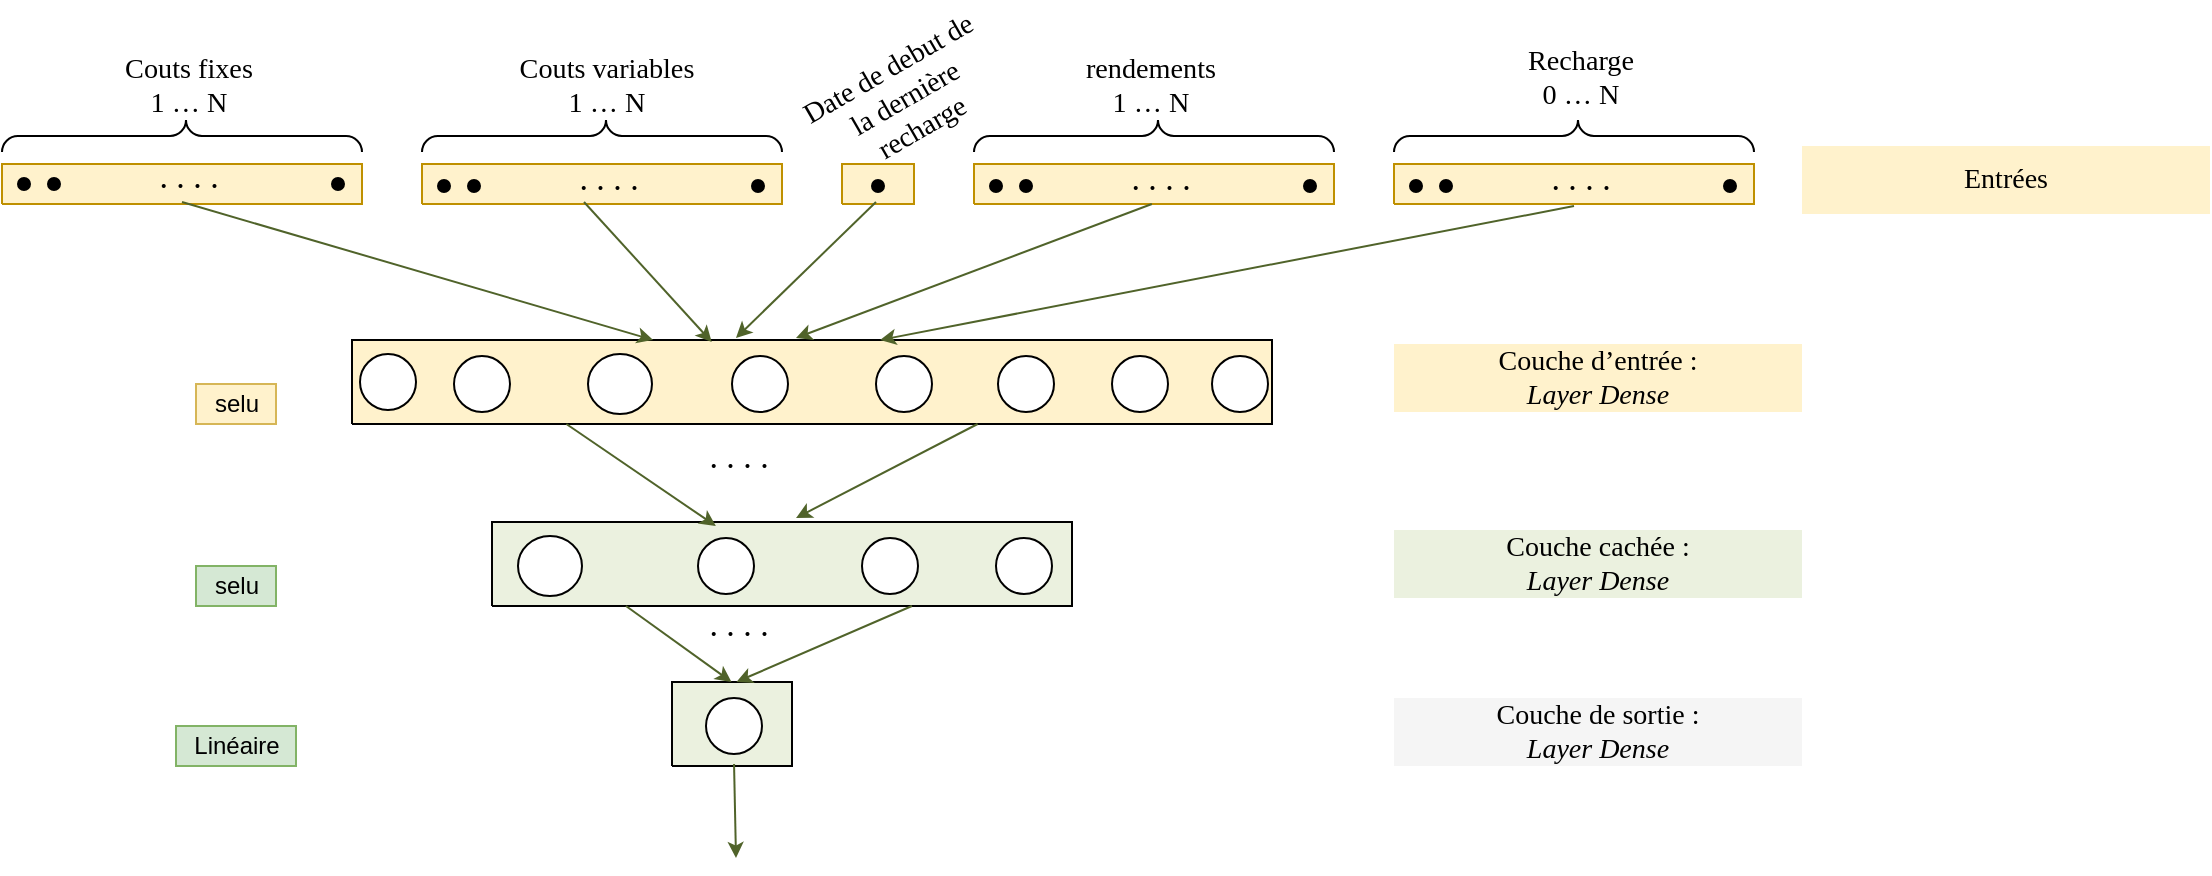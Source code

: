 <mxfile version="17.2.1" type="device"><diagram id="robX4__9UANnGoxQTfsT" name="Page-1"><mxGraphModel dx="1182" dy="764" grid="1" gridSize="10" guides="1" tooltips="1" connect="1" arrows="1" fold="1" page="1" pageScale="1" pageWidth="827" pageHeight="1169" math="0" shadow="0"><root><mxCell id="0"/><mxCell id="1" parent="0"/><mxCell id="Cil_7g7Ga67nCgxIU9WQ-7" style="vsdxID=26;fillColor=#FFF2CC;gradientColor=none;shape=stencil(nZBLDoAgDERP0z3SIyjew0SURgSD+Lu9kMZoXLhwN9O+tukAlrNpJg1SzDH4QW/URgNYgZTkjA4UkwJUgGXng+6DX1zLfmoymdXo17xh5zmRJ6Q42BWCfc2oJfdAr+Yv+AP9Cb7OJ3H/2JG1HNGz/84klThPVCc=);strokeColor=#000000;labelBackgroundColor=none;rounded=0;html=1;whiteSpace=wrap;" parent="1" vertex="1"><mxGeometry x="238" y="171" width="460" height="42" as="geometry"/></mxCell><mxCell id="Cil_7g7Ga67nCgxIU9WQ-8" value="&lt;p style=&quot;margin-left: 0 ; margin-right: 0 ; margin-top: 0px ; margin-bottom: 0px ; text-indent: 0 ; direction: ltr&quot;&gt;&lt;font style=&quot;font-size: 15px ; font-family: &amp;#34;cambria math&amp;#34; ; color: #000000 ; direction: ltr ; letter-spacing: 0px ; line-height: 120% ; opacity: 1&quot;&gt;&lt;br&gt;&lt;/font&gt;&lt;/p&gt;" style="verticalAlign=middle;align=center;vsdxID=27;fillColor=#FFFFFF;gradientColor=none;shape=stencil(vVHLDsIgEPwajiQI6RfU+h8bu22JCGRB2/69kG1iazx58DazM/vIjjBtmiCi0CplCjecbZ8nYc5Ca+snJJsLEqYTph0C4Ujh4XvmEaqzont41gkL96naodXKrGF6YSfQtUi0OXXDVlqPfJNP6usotUhYbJIUMmQb/GGrAxpRljVycDBuc1hKM2LclX8/7H9nFfB+82Cd45T2+mcspcSRmu4F);spacingTop=-3;spacingBottom=-1;spacingLeft=-3;spacingRight=-3;labelBackgroundColor=none;rounded=0;html=1;whiteSpace=wrap;" parent="1" vertex="1"><mxGeometry x="356" y="178" width="32" height="30" as="geometry"/></mxCell><mxCell id="Cil_7g7Ga67nCgxIU9WQ-9" value="&lt;p style=&quot;margin-left: 0 ; margin-right: 0 ; margin-top: 0px ; margin-bottom: 0px ; text-indent: 0 ; direction: ltr&quot;&gt;&lt;font style=&quot;font-size: 15px ; font-family: &amp;#34;cambria math&amp;#34; ; color: #000000 ; direction: ltr ; letter-spacing: 0px ; line-height: 120% ; opacity: 1&quot;&gt;&lt;i&gt;&lt;sub&gt;&lt;br&gt;&lt;/sub&gt;&lt;/i&gt;&lt;/font&gt;&lt;/p&gt;" style="verticalAlign=middle;align=center;vsdxID=28;fillColor=#FFFFFF;gradientColor=none;shape=stencil(vVHLDsIgEPwajiQI6RfU+h8bu22JCGRB2/69kG1iazx58DazM/vIjjBtmiCi0CplCjecbZ8nYc5Ca+snJJsLEqYTph0C4Ujh4XvmEaqzont41gkL96naodXKrGF6YSfQtUi0OXXDVlqPfJNP6usotUhYbJIUMmQb/GGrAxpRljVycDBuc1hKM2LclX8/7H9nFfB+82Cd45T2+mcspcSRmu4F);spacingTop=-3;spacingBottom=-1;spacingLeft=-3;spacingRight=-3;labelBackgroundColor=none;rounded=0;html=1;whiteSpace=wrap;" parent="1" vertex="1"><mxGeometry x="500" y="179" width="28" height="28" as="geometry"/></mxCell><mxCell id="Cil_7g7Ga67nCgxIU9WQ-10" value="&lt;p style=&quot;margin-left: 0 ; margin-right: 0 ; margin-top: 0px ; margin-bottom: 0px ; text-indent: 0 ; direction: ltr&quot;&gt;&lt;font style=&quot;font-size: 15px ; font-family: &amp;#34;cambria math&amp;#34; ; color: #000000 ; direction: ltr ; letter-spacing: 0px ; line-height: 120% ; opacity: 1&quot;&gt;&lt;i&gt;&lt;br&gt;&lt;/i&gt;&lt;/font&gt;&lt;/p&gt;" style="verticalAlign=middle;align=center;vsdxID=31;fillColor=#FFFFFF;gradientColor=none;shape=stencil(vVHLDsIgEPwajiQI6RfU+h8bu22JCGRB2/69kG1iazx58DazM/vIjjBtmiCi0CplCjecbZ8nYc5Ca+snJJsLEqYTph0C4Ujh4XvmEaqzont41gkL96naodXKrGF6YSfQtUi0OXXDVlqPfJNP6usotUhYbJIUMmQb/GGrAxpRljVycDBuc1hKM2LclX8/7H9nFfB+82Cd45T2+mcspcSRmu4F);spacingTop=-3;spacingBottom=-1;spacingLeft=-3;spacingRight=-3;labelBackgroundColor=none;rounded=0;html=1;whiteSpace=wrap;" parent="1" vertex="1"><mxGeometry x="428" y="179" width="28" height="28" as="geometry"/></mxCell><mxCell id="Cil_7g7Ga67nCgxIU9WQ-26" value="&lt;p style=&quot;margin-left: 0 ; margin-right: 0 ; margin-top: 0px ; margin-bottom: 0px ; text-indent: 0 ; direction: ltr&quot;&gt;&lt;font style=&quot;font-size: 15px ; font-family: &amp;#34;cambria math&amp;#34; ; color: #000000 ; direction: ltr ; letter-spacing: 0px ; line-height: 120% ; opacity: 1&quot;&gt;&lt;i&gt;&lt;sub&gt;&lt;br&gt;&lt;/sub&gt;&lt;/i&gt;&lt;/font&gt;&lt;/p&gt;" style="verticalAlign=middle;align=center;vsdxID=28;fillColor=#FFFFFF;gradientColor=none;shape=stencil(vVHLDsIgEPwajiQI6RfU+h8bu22JCGRB2/69kG1iazx58DazM/vIjjBtmiCi0CplCjecbZ8nYc5Ca+snJJsLEqYTph0C4Ujh4XvmEaqzont41gkL96naodXKrGF6YSfQtUi0OXXDVlqPfJNP6usotUhYbJIUMmQb/GGrAxpRljVycDBuc1hKM2LclX8/7H9nFfB+82Cd45T2+mcspcSRmu4F);spacingTop=-3;spacingBottom=-1;spacingLeft=-3;spacingRight=-3;labelBackgroundColor=none;rounded=0;html=1;whiteSpace=wrap;" parent="1" vertex="1"><mxGeometry x="561" y="179" width="28" height="28" as="geometry"/></mxCell><mxCell id="Cil_7g7Ga67nCgxIU9WQ-27" value="&lt;p style=&quot;margin-left: 0 ; margin-right: 0 ; margin-top: 0px ; margin-bottom: 0px ; text-indent: 0 ; direction: ltr&quot;&gt;&lt;font style=&quot;font-size: 15px ; font-family: &amp;#34;cambria math&amp;#34; ; color: #000000 ; direction: ltr ; letter-spacing: 0px ; line-height: 120% ; opacity: 1&quot;&gt;&lt;i&gt;&lt;sub&gt;&lt;br&gt;&lt;/sub&gt;&lt;/i&gt;&lt;/font&gt;&lt;/p&gt;" style="verticalAlign=middle;align=center;vsdxID=28;fillColor=#FFFFFF;gradientColor=none;shape=stencil(vVHLDsIgEPwajiQI6RfU+h8bu22JCGRB2/69kG1iazx58DazM/vIjjBtmiCi0CplCjecbZ8nYc5Ca+snJJsLEqYTph0C4Ujh4XvmEaqzont41gkL96naodXKrGF6YSfQtUi0OXXDVlqPfJNP6usotUhYbJIUMmQb/GGrAxpRljVycDBuc1hKM2LclX8/7H9nFfB+82Cd45T2+mcspcSRmu4F);spacingTop=-3;spacingBottom=-1;spacingLeft=-3;spacingRight=-3;labelBackgroundColor=none;rounded=0;html=1;whiteSpace=wrap;" parent="1" vertex="1"><mxGeometry x="618" y="179" width="28" height="28" as="geometry"/></mxCell><mxCell id="Cil_7g7Ga67nCgxIU9WQ-28" value="&lt;p style=&quot;margin-left: 0 ; margin-right: 0 ; margin-top: 0px ; margin-bottom: 0px ; text-indent: 0 ; direction: ltr&quot;&gt;&lt;font style=&quot;font-size: 15px ; font-family: &amp;#34;cambria math&amp;#34; ; color: #000000 ; direction: ltr ; letter-spacing: 0px ; line-height: 120% ; opacity: 1&quot;&gt;&lt;i&gt;&lt;sub&gt;&lt;br&gt;&lt;/sub&gt;&lt;/i&gt;&lt;/font&gt;&lt;/p&gt;" style="verticalAlign=middle;align=center;vsdxID=28;fillColor=#FFFFFF;gradientColor=none;shape=stencil(vVHLDsIgEPwajiQI6RfU+h8bu22JCGRB2/69kG1iazx58DazM/vIjjBtmiCi0CplCjecbZ8nYc5Ca+snJJsLEqYTph0C4Ujh4XvmEaqzont41gkL96naodXKrGF6YSfQtUi0OXXDVlqPfJNP6usotUhYbJIUMmQb/GGrAxpRljVycDBuc1hKM2LclX8/7H9nFfB+82Cd45T2+mcspcSRmu4F);spacingTop=-3;spacingBottom=-1;spacingLeft=-3;spacingRight=-3;labelBackgroundColor=none;rounded=0;html=1;whiteSpace=wrap;" parent="1" vertex="1"><mxGeometry x="668" y="179" width="28" height="28" as="geometry"/></mxCell><mxCell id="Cil_7g7Ga67nCgxIU9WQ-29" value="&lt;p style=&quot;margin-left: 0 ; margin-right: 0 ; margin-top: 0px ; margin-bottom: 0px ; text-indent: 0 ; direction: ltr&quot;&gt;&lt;font style=&quot;font-size: 15px ; font-family: &amp;#34;cambria math&amp;#34; ; color: #000000 ; direction: ltr ; letter-spacing: 0px ; line-height: 120% ; opacity: 1&quot;&gt;&lt;br&gt;&lt;/font&gt;&lt;/p&gt;" style="verticalAlign=middle;align=center;vsdxID=27;fillColor=#FFFFFF;gradientColor=none;shape=stencil(vVHLDsIgEPwajiQI6RfU+h8bu22JCGRB2/69kG1iazx58DazM/vIjjBtmiCi0CplCjecbZ8nYc5Ca+snJJsLEqYTph0C4Ujh4XvmEaqzont41gkL96naodXKrGF6YSfQtUi0OXXDVlqPfJNP6usotUhYbJIUMmQb/GGrAxpRljVycDBuc1hKM2LclX8/7H9nFfB+82Cd45T2+mcspcSRmu4F);spacingTop=-3;spacingBottom=-1;spacingLeft=-3;spacingRight=-3;labelBackgroundColor=none;rounded=0;html=1;whiteSpace=wrap;" parent="1" vertex="1"><mxGeometry x="289" y="179" width="28" height="28" as="geometry"/></mxCell><mxCell id="Cil_7g7Ga67nCgxIU9WQ-30" value="&lt;p style=&quot;margin-left: 0 ; margin-right: 0 ; margin-top: 0px ; margin-bottom: 0px ; text-indent: 0 ; direction: ltr&quot;&gt;&lt;font style=&quot;font-size: 15px ; font-family: &amp;#34;cambria math&amp;#34; ; color: #000000 ; direction: ltr ; letter-spacing: 0px ; line-height: 120% ; opacity: 1&quot;&gt;&lt;br&gt;&lt;/font&gt;&lt;/p&gt;" style="verticalAlign=middle;align=center;vsdxID=27;fillColor=#FFFFFF;gradientColor=none;shape=stencil(vVHLDsIgEPwajiQI6RfU+h8bu22JCGRB2/69kG1iazx58DazM/vIjjBtmiCi0CplCjecbZ8nYc5Ca+snJJsLEqYTph0C4Ujh4XvmEaqzont41gkL96naodXKrGF6YSfQtUi0OXXDVlqPfJNP6usotUhYbJIUMmQb/GGrAxpRljVycDBuc1hKM2LclX8/7H9nFfB+82Cd45T2+mcspcSRmu4F);spacingTop=-3;spacingBottom=-1;spacingLeft=-3;spacingRight=-3;labelBackgroundColor=none;rounded=0;html=1;whiteSpace=wrap;" parent="1" vertex="1"><mxGeometry x="242" y="178" width="28" height="28" as="geometry"/></mxCell><mxCell id="Cil_7g7Ga67nCgxIU9WQ-31" style="vsdxID=26;fillColor=#ebf1df;gradientColor=none;shape=stencil(nZBLDoAgDERP0z3SIyjew0SURgSD+Lu9kMZoXLhwN9O+tukAlrNpJg1SzDH4QW/URgNYgZTkjA4UkwJUgGXng+6DX1zLfmoymdXo17xh5zmRJ6Q42BWCfc2oJfdAr+Yv+AP9Cb7OJ3H/2JG1HNGz/84klThPVCc=);strokeColor=#000000;labelBackgroundColor=none;rounded=0;html=1;whiteSpace=wrap;" parent="1" vertex="1"><mxGeometry x="308" y="262" width="290" height="42" as="geometry"/></mxCell><mxCell id="Cil_7g7Ga67nCgxIU9WQ-32" value="&lt;p style=&quot;margin-left: 0 ; margin-right: 0 ; margin-top: 0px ; margin-bottom: 0px ; text-indent: 0 ; direction: ltr&quot;&gt;&lt;font style=&quot;font-size: 15px ; font-family: &amp;#34;cambria math&amp;#34; ; color: #000000 ; direction: ltr ; letter-spacing: 0px ; line-height: 120% ; opacity: 1&quot;&gt;&lt;br&gt;&lt;/font&gt;&lt;/p&gt;" style="verticalAlign=middle;align=center;vsdxID=27;fillColor=#FFFFFF;gradientColor=none;shape=stencil(vVHLDsIgEPwajiQI6RfU+h8bu22JCGRB2/69kG1iazx58DazM/vIjjBtmiCi0CplCjecbZ8nYc5Ca+snJJsLEqYTph0C4Ujh4XvmEaqzont41gkL96naodXKrGF6YSfQtUi0OXXDVlqPfJNP6usotUhYbJIUMmQb/GGrAxpRljVycDBuc1hKM2LclX8/7H9nFfB+82Cd45T2+mcspcSRmu4F);spacingTop=-3;spacingBottom=-1;spacingLeft=-3;spacingRight=-3;labelBackgroundColor=none;rounded=0;html=1;whiteSpace=wrap;" parent="1" vertex="1"><mxGeometry x="321" y="269" width="32" height="30" as="geometry"/></mxCell><mxCell id="Cil_7g7Ga67nCgxIU9WQ-33" value="&lt;p style=&quot;margin-left: 0 ; margin-right: 0 ; margin-top: 0px ; margin-bottom: 0px ; text-indent: 0 ; direction: ltr&quot;&gt;&lt;font style=&quot;font-size: 15px ; font-family: &amp;#34;cambria math&amp;#34; ; color: #000000 ; direction: ltr ; letter-spacing: 0px ; line-height: 120% ; opacity: 1&quot;&gt;&lt;i&gt;&lt;sub&gt;&lt;br&gt;&lt;/sub&gt;&lt;/i&gt;&lt;/font&gt;&lt;/p&gt;" style="verticalAlign=middle;align=center;vsdxID=28;fillColor=#FFFFFF;gradientColor=none;shape=stencil(vVHLDsIgEPwajiQI6RfU+h8bu22JCGRB2/69kG1iazx58DazM/vIjjBtmiCi0CplCjecbZ8nYc5Ca+snJJsLEqYTph0C4Ujh4XvmEaqzont41gkL96naodXKrGF6YSfQtUi0OXXDVlqPfJNP6usotUhYbJIUMmQb/GGrAxpRljVycDBuc1hKM2LclX8/7H9nFfB+82Cd45T2+mcspcSRmu4F);spacingTop=-3;spacingBottom=-1;spacingLeft=-3;spacingRight=-3;labelBackgroundColor=none;rounded=0;html=1;whiteSpace=wrap;" parent="1" vertex="1"><mxGeometry x="493" y="270" width="28" height="28" as="geometry"/></mxCell><mxCell id="Cil_7g7Ga67nCgxIU9WQ-34" value="&lt;p style=&quot;margin-left: 0 ; margin-right: 0 ; margin-top: 0px ; margin-bottom: 0px ; text-indent: 0 ; direction: ltr&quot;&gt;&lt;font style=&quot;font-size: 15px ; font-family: &amp;#34;cambria math&amp;#34; ; color: #000000 ; direction: ltr ; letter-spacing: 0px ; line-height: 120% ; opacity: 1&quot;&gt;&lt;i&gt;&lt;br&gt;&lt;/i&gt;&lt;/font&gt;&lt;/p&gt;" style="verticalAlign=middle;align=center;vsdxID=31;fillColor=#FFFFFF;gradientColor=none;shape=stencil(vVHLDsIgEPwajiQI6RfU+h8bu22JCGRB2/69kG1iazx58DazM/vIjjBtmiCi0CplCjecbZ8nYc5Ca+snJJsLEqYTph0C4Ujh4XvmEaqzont41gkL96naodXKrGF6YSfQtUi0OXXDVlqPfJNP6usotUhYbJIUMmQb/GGrAxpRljVycDBuc1hKM2LclX8/7H9nFfB+82Cd45T2+mcspcSRmu4F);spacingTop=-3;spacingBottom=-1;spacingLeft=-3;spacingRight=-3;labelBackgroundColor=none;rounded=0;html=1;whiteSpace=wrap;" parent="1" vertex="1"><mxGeometry x="411" y="270" width="28" height="28" as="geometry"/></mxCell><mxCell id="Cil_7g7Ga67nCgxIU9WQ-35" value="&lt;p style=&quot;margin-left: 0 ; margin-right: 0 ; margin-top: 0px ; margin-bottom: 0px ; text-indent: 0 ; direction: ltr&quot;&gt;&lt;font style=&quot;font-size: 15px ; font-family: &amp;#34;cambria math&amp;#34; ; color: #000000 ; direction: ltr ; letter-spacing: 0px ; line-height: 120% ; opacity: 1&quot;&gt;&lt;i&gt;&lt;sub&gt;&lt;br&gt;&lt;/sub&gt;&lt;/i&gt;&lt;/font&gt;&lt;/p&gt;" style="verticalAlign=middle;align=center;vsdxID=28;fillColor=#FFFFFF;gradientColor=none;shape=stencil(vVHLDsIgEPwajiQI6RfU+h8bu22JCGRB2/69kG1iazx58DazM/vIjjBtmiCi0CplCjecbZ8nYc5Ca+snJJsLEqYTph0C4Ujh4XvmEaqzont41gkL96naodXKrGF6YSfQtUi0OXXDVlqPfJNP6usotUhYbJIUMmQb/GGrAxpRljVycDBuc1hKM2LclX8/7H9nFfB+82Cd45T2+mcspcSRmu4F);spacingTop=-3;spacingBottom=-1;spacingLeft=-3;spacingRight=-3;labelBackgroundColor=none;rounded=0;html=1;whiteSpace=wrap;" parent="1" vertex="1"><mxGeometry x="560" y="270" width="28" height="28" as="geometry"/></mxCell><mxCell id="Cil_7g7Ga67nCgxIU9WQ-40" value="&lt;div style=&quot;font-size: 1px&quot;&gt;&lt;/div&gt;" style="verticalAlign=middle;align=center;vsdxID=1;fillColor=#fff2cc;gradientColor=none;shape=stencil(nZBLDoAgDERP0z3SIyjew0SURgSD+Lu9kMZoXLhwN9O+tukAlrNpJg1SzDH4QW/URgNYgZTkjA4UkwJUgGXng+6DX1zLfmoymdXo17xh5zmRJ6Q42BWCfc2oJfdAr+Yv+AP9Cb7OJ3H/2JG1HNGz/84klThPVCc=);strokeColor=#bf9000;labelBackgroundColor=none;rounded=0;html=1;whiteSpace=wrap;" parent="1" vertex="1"><mxGeometry x="63" y="83" width="180" height="20" as="geometry"/></mxCell><mxCell id="Cil_7g7Ga67nCgxIU9WQ-41" value="&lt;div style=&quot;font-size: 1px&quot;&gt;&lt;/div&gt;" style="verticalAlign=middle;align=center;vsdxID=3;fillColor=#fff2cc;gradientColor=none;shape=stencil(nZBLDoAgDERP0z3SIyjew0SURgSD+Lu9kMZoXLhwN9O+tukAlrNpJg1SzDH4QW/URgNYgZTkjA4UkwJUgGXng+6DX1zLfmoymdXo17xh5zmRJ6Q42BWCfc2oJfdAr+Yv+AP9Cb7OJ3H/2JG1HNGz/84klThPVCc=);strokeColor=#bf9000;labelBackgroundColor=none;rounded=0;html=1;whiteSpace=wrap;" parent="1" vertex="1"><mxGeometry x="273" y="83" width="180" height="20" as="geometry"/></mxCell><mxCell id="Cil_7g7Ga67nCgxIU9WQ-42" value="&lt;div style=&quot;font-size: 1px&quot;&gt;&lt;/div&gt;" style="verticalAlign=middle;align=center;vsdxID=4;fillColor=#fff2cc;gradientColor=none;shape=stencil(nZBLDoAgDERP0z3SIyjew0SURgSD+Lu9kMZoXLhwN9O+tukAlrNpJg1SzDH4QW/URgNYgZTkjA4UkwJUgGXng+6DX1zLfmoymdXo17xh5zmRJ6Q42BWCfc2oJfdAr+Yv+AP9Cb7OJ3H/2JG1HNGz/84klThPVCc=);strokeColor=#bf9000;labelBackgroundColor=none;rounded=0;html=1;whiteSpace=wrap;" parent="1" vertex="1"><mxGeometry x="549" y="83" width="180" height="20" as="geometry"/></mxCell><mxCell id="Cil_7g7Ga67nCgxIU9WQ-43" value="&lt;div style=&quot;font-size: 1px&quot;&gt;&lt;/div&gt;" style="verticalAlign=middle;align=center;vsdxID=5;fillColor=#fff2cc;gradientColor=none;shape=stencil(nZBLDoAgDERP0z3SIyjew0SURgSD+Lu9kMZoXLhwN9O+tukAlrNpJg1SzDH4QW/URgNYgZTkjA4UkwJUgGXng+6DX1zLfmoymdXo17xh5zmRJ6Q42BWCfc2oJfdAr+Yv+AP9Cb7OJ3H/2JG1HNGz/84klThPVCc=);strokeColor=#bf9000;labelBackgroundColor=none;rounded=0;html=1;whiteSpace=wrap;" parent="1" vertex="1"><mxGeometry x="759" y="83" width="180" height="20" as="geometry"/></mxCell><mxCell id="Cil_7g7Ga67nCgxIU9WQ-44" value="&lt;div style=&quot;font-size: 1px&quot;&gt;&lt;/div&gt;" style="verticalAlign=middle;align=center;vsdxID=7;fillColor=#fff2cc;gradientColor=none;shape=stencil(nZBLDoAgDERP0z3SIyjew0SURgSD+Lu9kMZoXLhwN9O+tukAlrNpJg1SzDH4QW/URgNYgZTkjA4UkwJUgGXng+6DX1zLfmoymdXo17xh5zmRJ6Q42BWCfc2oJfdAr+Yv+AP9Cb7OJ3H/2JG1HNGz/84klThPVCc=);strokeColor=#bf9000;labelBackgroundColor=none;rounded=0;html=1;whiteSpace=wrap;" parent="1" vertex="1"><mxGeometry x="483" y="83" width="36" height="20" as="geometry"/></mxCell><mxCell id="Cil_7g7Ga67nCgxIU9WQ-46" style="vsdxID=11;rotation=180;fillColor=#ffffff;gradientColor=none;shape=stencil(vZPbDoIwDIafZpeQHQDjNep7LDJgERnppuDbu2VEQSAxeLhr16/916ZFLNUlbwSiWBtQJ9HKzJSI7RClsi4FSGMtxPaIpbkCUYC61Jn3G+5IZ53V1VXofB52GRTfht7Bg5Ws3wM5HG0EejAKo8iz0MME98kTYgIEvJM6AGW4kaoeKVccChFYrSCveDEK6VaIZvI820aUhMlmVnxlMzEJCRkVpF/uhnz0vTiMk58OmywPe7sovrKbhz9awz+szbxwj1rjeV7+Moex11O0T/6M2f4O);strokeColor=#000000;flipH=1;labelBackgroundColor=none;rounded=0;html=1;whiteSpace=wrap;" parent="1" vertex="1"><mxGeometry x="63" y="69" width="180" height="8" as="geometry"/></mxCell><mxCell id="Cil_7g7Ga67nCgxIU9WQ-47" value="&lt;div style=&quot;font-size: 1px&quot;&gt;&lt;/div&gt;" style="text;vsdxID=11;rotation=90.05;fillColor=none;gradientColor=none;strokeColor=none;flipH=1;labelBackgroundColor=none;rounded=0;html=1;whiteSpace=wrap;verticalAlign=middle;align=center;;html=1;" parent="Cil_7g7Ga67nCgxIU9WQ-46" vertex="1"><mxGeometry x="60" y="-49" width="56.44" height="24.84" as="geometry"/></mxCell><mxCell id="Cil_7g7Ga67nCgxIU9WQ-48" style="vsdxID=12;rotation=180;fillColor=#ffffff;gradientColor=none;shape=stencil(vZPbDoIwDIafZpeQHQDjNep7LDJgERnppuDbu2VEQSAxeLhr16/916ZFLNUlbwSiWBtQJ9HKzJSI7RClsi4FSGMtxPaIpbkCUYC61Jn3G+5IZ53V1VXofB52GRTfht7Bg5Ws3wM5HG0EejAKo8iz0MME98kTYgIEvJM6AGW4kaoeKVccChFYrSCveDEK6VaIZvI820aUhMlmVnxlMzEJCRkVpF/uhnz0vTiMk58OmywPe7sovrKbhz9awz+szbxwj1rjeV7+Moex11O0T/6M2f4O);strokeColor=#000000;flipH=1;labelBackgroundColor=none;rounded=0;html=1;whiteSpace=wrap;" parent="1" vertex="1"><mxGeometry x="273" y="69" width="180" height="8" as="geometry"/></mxCell><mxCell id="Cil_7g7Ga67nCgxIU9WQ-49" value="&lt;div style=&quot;font-size: 1px&quot;&gt;&lt;/div&gt;" style="text;vsdxID=12;rotation=90.05;fillColor=none;gradientColor=none;strokeColor=none;flipH=1;labelBackgroundColor=none;rounded=0;html=1;whiteSpace=wrap;verticalAlign=middle;align=center;;html=1;" parent="Cil_7g7Ga67nCgxIU9WQ-48" vertex="1"><mxGeometry x="60" y="-49" width="56.44" height="24.84" as="geometry"/></mxCell><mxCell id="Cil_7g7Ga67nCgxIU9WQ-50" style="vsdxID=13;rotation=180;fillColor=#ffffff;gradientColor=none;shape=stencil(vZPbDoIwDIafZpeQHQDjNep7LDJgERnppuDbu2VEQSAxeLhr16/916ZFLNUlbwSiWBtQJ9HKzJSI7RClsi4FSGMtxPaIpbkCUYC61Jn3G+5IZ53V1VXofB52GRTfht7Bg5Ws3wM5HG0EejAKo8iz0MME98kTYgIEvJM6AGW4kaoeKVccChFYrSCveDEK6VaIZvI820aUhMlmVnxlMzEJCRkVpF/uhnz0vTiMk58OmywPe7sovrKbhz9awz+szbxwj1rjeV7+Moex11O0T/6M2f4O);strokeColor=#000000;flipH=1;labelBackgroundColor=none;rounded=0;html=1;whiteSpace=wrap;" parent="1" vertex="1"><mxGeometry x="549" y="69" width="180" height="8" as="geometry"/></mxCell><mxCell id="Cil_7g7Ga67nCgxIU9WQ-51" value="&lt;div style=&quot;font-size: 1px&quot;&gt;&lt;/div&gt;" style="text;vsdxID=13;rotation=90.05;fillColor=none;gradientColor=none;strokeColor=none;flipH=1;labelBackgroundColor=none;rounded=0;html=1;whiteSpace=wrap;verticalAlign=middle;align=center;;html=1;" parent="Cil_7g7Ga67nCgxIU9WQ-50" vertex="1"><mxGeometry x="60" y="-49" width="56.44" height="24.84" as="geometry"/></mxCell><mxCell id="Cil_7g7Ga67nCgxIU9WQ-52" style="vsdxID=14;rotation=180;fillColor=#ffffff;gradientColor=none;shape=stencil(vZPbDoIwDIafZpeQHQDjNep7LDJgERnppuDbu2VEQSAxeLhr16/916ZFLNUlbwSiWBtQJ9HKzJSI7RClsi4FSGMtxPaIpbkCUYC61Jn3G+5IZ53V1VXofB52GRTfht7Bg5Ws3wM5HG0EejAKo8iz0MME98kTYgIEvJM6AGW4kaoeKVccChFYrSCveDEK6VaIZvI820aUhMlmVnxlMzEJCRkVpF/uhnz0vTiMk58OmywPe7sovrKbhz9awz+szbxwj1rjeV7+Moex11O0T/6M2f4O);strokeColor=#000000;flipH=1;labelBackgroundColor=none;rounded=0;html=1;whiteSpace=wrap;" parent="1" vertex="1"><mxGeometry x="759" y="69" width="180" height="8" as="geometry"/></mxCell><mxCell id="Cil_7g7Ga67nCgxIU9WQ-53" value="&lt;div style=&quot;font-size: 1px&quot;&gt;&lt;/div&gt;" style="text;vsdxID=14;rotation=90.05;fillColor=none;gradientColor=none;strokeColor=none;flipH=1;labelBackgroundColor=none;rounded=0;html=1;whiteSpace=wrap;verticalAlign=middle;align=center;;html=1;" parent="Cil_7g7Ga67nCgxIU9WQ-52" vertex="1"><mxGeometry x="60" y="-49" width="56.44" height="24.84" as="geometry"/></mxCell><mxCell id="Cil_7g7Ga67nCgxIU9WQ-54" value="&lt;div style=&quot;font-size: 1px&quot;&gt;&lt;font style=&quot;font-size:14.11px;font-family:Calibri;color:#000000;direction:ltr;letter-spacing:0px;line-height:120%;opacity:1&quot;&gt;Couts fixes &lt;br/&gt;1 … N&lt;br/&gt;&lt;/font&gt;&lt;/div&gt;" style="verticalAlign=middle;align=center;vsdxID=15;fillColor=none;gradientColor=none;shape=stencil(nZBLDoAgDERP0z3SIyjew0SURgSD+Lu9kMZoXLhwN9O+tukAlrNpJg1SzDH4QW/URgNYgZTkjA4UkwJUgGXng+6DX1zLfmoymdXo17xh5zmRJ6Q42BWCfc2oJfdAr+Yv+AP9Cb7OJ3H/2JG1HNGz/84klThPVCc=);strokeColor=none;labelBackgroundColor=none;rounded=0;html=1;whiteSpace=wrap;" parent="1" vertex="1"><mxGeometry x="71" y="33" width="171" height="20" as="geometry"/></mxCell><mxCell id="Cil_7g7Ga67nCgxIU9WQ-55" value="&lt;div style=&quot;font-size: 1px&quot;&gt;&lt;font style=&quot;font-size:14.11px;font-family:Calibri;color:#000000;direction:ltr;letter-spacing:0px;line-height:120%;opacity:1&quot;&gt;Couts variables &lt;/font&gt;&lt;font style=&quot;font-size:14.11px;font-family:Themed;color:#000000;direction:ltr;letter-spacing:0px;line-height:120%;opacity:1&quot;&gt;&lt;br/&gt;1 … N&lt;br/&gt;&lt;/font&gt;&lt;/div&gt;" style="verticalAlign=middle;align=center;vsdxID=17;fillColor=none;gradientColor=none;shape=stencil(nZBLDoAgDERP0z3SIyjew0SURgSD+Lu9kMZoXLhwN9O+tukAlrNpJg1SzDH4QW/URgNYgZTkjA4UkwJUgGXng+6DX1zLfmoymdXo17xh5zmRJ6Q42BWCfc2oJfdAr+Yv+AP9Cb7OJ3H/2JG1HNGz/84klThPVCc=);strokeColor=none;labelBackgroundColor=none;rounded=0;html=1;whiteSpace=wrap;" parent="1" vertex="1"><mxGeometry x="280" y="33" width="171" height="20" as="geometry"/></mxCell><mxCell id="Cil_7g7Ga67nCgxIU9WQ-56" value="&lt;div style=&quot;font-size: 1px&quot;&gt;&lt;font style=&quot;font-size:14.11px;font-family:Calibri;color:#000000;direction:ltr;letter-spacing:0px;line-height:120%;opacity:1&quot;&gt;rendements&lt;/font&gt;&lt;font style=&quot;font-size:14.11px;font-family:Themed;color:#000000;direction:ltr;letter-spacing:0px;line-height:120%;opacity:1&quot;&gt;&lt;br/&gt;1 … N&lt;br/&gt;&lt;/font&gt;&lt;/div&gt;" style="verticalAlign=middle;align=center;vsdxID=18;fillColor=none;gradientColor=none;shape=stencil(nZBLDoAgDERP0z3SIyjew0SURgSD+Lu9kMZoXLhwN9O+tukAlrNpJg1SzDH4QW/URgNYgZTkjA4UkwJUgGXng+6DX1zLfmoymdXo17xh5zmRJ6Q42BWCfc2oJfdAr+Yv+AP9Cb7OJ3H/2JG1HNGz/84klThPVCc=);strokeColor=none;labelBackgroundColor=none;rounded=0;html=1;whiteSpace=wrap;" parent="1" vertex="1"><mxGeometry x="556" y="33" width="163" height="20" as="geometry"/></mxCell><mxCell id="Cil_7g7Ga67nCgxIU9WQ-57" value="&lt;div style=&quot;font-size: 1px&quot;&gt;&lt;font style=&quot;font-size: 14.11px ; color: rgb(0 , 0 , 0) ; direction: ltr ; letter-spacing: 0px ; line-height: 120% ; opacity: 1&quot;&gt;&lt;span style=&quot;font-family: &amp;#34;themed&amp;#34; ; font-size: 14.11px&quot;&gt;Recharge&lt;/span&gt;&lt;br&gt;&lt;font face=&quot;themed&quot;&gt;0 … N&lt;/font&gt;&lt;br&gt;&lt;/font&gt;&lt;/div&gt;" style="verticalAlign=middle;align=center;vsdxID=19;fillColor=none;gradientColor=none;shape=stencil(nZBLDoAgDERP0z3SIyjew0SURgSD+Lu9kMZoXLhwN9O+tukAlrNpJg1SzDH4QW/URgNYgZTkjA4UkwJUgGXng+6DX1zLfmoymdXo17xh5zmRJ6Q42BWCfc2oJfdAr+Yv+AP9Cb7OJ3H/2JG1HNGz/84klThPVCc=);strokeColor=none;labelBackgroundColor=none;rounded=0;html=1;whiteSpace=wrap;" parent="1" vertex="1"><mxGeometry x="807" y="29" width="91" height="20" as="geometry"/></mxCell><mxCell id="Cil_7g7Ga67nCgxIU9WQ-59" style="vsdxID=39;fillColor=none;gradientColor=none;labelBackgroundColor=none;rounded=0;strokeColor=none;html=1;whiteSpace=wrap;" parent="1" vertex="1"><mxGeometry x="71" y="84" width="163" height="12" as="geometry"/></mxCell><mxCell id="Cil_7g7Ga67nCgxIU9WQ-60" style="vsdxID=32;fillColor=#000000;gradientColor=none;shape=stencil(vVHLDsIgEPwajiQI6RfU+h8bu22JCGRB2/69kG1iazx58DazM/vIjjBtmiCi0CplCjecbZ8nYc5Ca+snJJsLEqYTph0C4Ujh4XvmEaqzont41gkL96naodXKrGF6YSfQtUi0OXXDVlqPfJNP6usotUhYbJIUMmQb/GGrAxpRljVycDBuc1hKM2LclX8/7H9nFfB+82Cd45T2+mcspcSRmu4F);labelBackgroundColor=none;rounded=0;html=1;whiteSpace=wrap;" parent="Cil_7g7Ga67nCgxIU9WQ-59" vertex="1"><mxGeometry y="6" width="6" height="6" as="geometry"/></mxCell><mxCell id="Cil_7g7Ga67nCgxIU9WQ-61" style="vsdxID=34;fillColor=#000000;gradientColor=none;shape=stencil(vVHLDsIgEPwajiQI6RfU+h8bu22JCGRB2/69kG1iazx58DazM/vIjjBtmiCi0CplCjecbZ8nYc5Ca+snJJsLEqYTph0C4Ujh4XvmEaqzont41gkL96naodXKrGF6YSfQtUi0OXXDVlqPfJNP6usotUhYbJIUMmQb/GGrAxpRljVycDBuc1hKM2LclX8/7H9nFfB+82Cd45T2+mcspcSRmu4F);labelBackgroundColor=none;rounded=0;html=1;whiteSpace=wrap;" parent="Cil_7g7Ga67nCgxIU9WQ-59" vertex="1"><mxGeometry x="15" y="6" width="6" height="6" as="geometry"/></mxCell><mxCell id="Cil_7g7Ga67nCgxIU9WQ-62" style="vsdxID=35;fillColor=#000000;gradientColor=none;shape=stencil(vVHLDsIgEPwajiQI6RfU+h8bu22JCGRB2/69kG1iazx58DazM/vIjjBtmiCi0CplCjecbZ8nYc5Ca+snJJsLEqYTph0C4Ujh4XvmEaqzont41gkL96naodXKrGF6YSfQtUi0OXXDVlqPfJNP6usotUhYbJIUMmQb/GGrAxpRljVycDBuc1hKM2LclX8/7H9nFfB+82Cd45T2+mcspcSRmu4F);labelBackgroundColor=none;rounded=0;html=1;whiteSpace=wrap;" parent="Cil_7g7Ga67nCgxIU9WQ-59" vertex="1"><mxGeometry x="157" y="6" width="6" height="6" as="geometry"/></mxCell><mxCell id="Cil_7g7Ga67nCgxIU9WQ-63" value="&lt;div style=&quot;font-size: 1px&quot;&gt;&lt;font style=&quot;font-size:16.93px;font-family:Calibri;color:#000000;direction:ltr;letter-spacing:0px;line-height:120%;opacity:1&quot;&gt;. . . .&lt;br/&gt;&lt;/font&gt;&lt;/div&gt;" style="verticalAlign=middle;align=center;vsdxID=36;fillColor=none;gradientColor=none;shape=stencil(nZBLDoAgDERP0z3SIyjew0SURgSD+Lu9kMZoXLhwN9O+tukAlrNpJg1SzDH4QW/URgNYgZTkjA4UkwJUgGXng+6DX1zLfmoymdXo17xh5zmRJ6Q42BWCfc2oJfdAr+Yv+AP9Cb7OJ3H/2JG1HNGz/84klThPVCc=);strokeColor=none;labelBackgroundColor=none;rounded=0;html=1;whiteSpace=wrap;" parent="Cil_7g7Ga67nCgxIU9WQ-59" vertex="1"><mxGeometry x="52" width="67" height="12" as="geometry"/></mxCell><mxCell id="Cil_7g7Ga67nCgxIU9WQ-64" style="vsdxID=43;fillColor=none;gradientColor=none;labelBackgroundColor=none;rounded=0;strokeColor=none;html=1;whiteSpace=wrap;" parent="1" vertex="1"><mxGeometry x="281" y="85" width="163" height="12" as="geometry"/></mxCell><mxCell id="Cil_7g7Ga67nCgxIU9WQ-65" style="vsdxID=44;fillColor=#000000;gradientColor=none;shape=stencil(vVHLDsIgEPwajiQI6RfU+h8bu22JCGRB2/69kG1iazx58DazM/vIjjBtmiCi0CplCjecbZ8nYc5Ca+snJJsLEqYTph0C4Ujh4XvmEaqzont41gkL96naodXKrGF6YSfQtUi0OXXDVlqPfJNP6usotUhYbJIUMmQb/GGrAxpRljVycDBuc1hKM2LclX8/7H9nFfB+82Cd45T2+mcspcSRmu4F);labelBackgroundColor=none;rounded=0;html=1;whiteSpace=wrap;" parent="Cil_7g7Ga67nCgxIU9WQ-64" vertex="1"><mxGeometry y="6" width="6" height="6" as="geometry"/></mxCell><mxCell id="Cil_7g7Ga67nCgxIU9WQ-66" style="vsdxID=45;fillColor=#000000;gradientColor=none;shape=stencil(vVHLDsIgEPwajiQI6RfU+h8bu22JCGRB2/69kG1iazx58DazM/vIjjBtmiCi0CplCjecbZ8nYc5Ca+snJJsLEqYTph0C4Ujh4XvmEaqzont41gkL96naodXKrGF6YSfQtUi0OXXDVlqPfJNP6usotUhYbJIUMmQb/GGrAxpRljVycDBuc1hKM2LclX8/7H9nFfB+82Cd45T2+mcspcSRmu4F);labelBackgroundColor=none;rounded=0;html=1;whiteSpace=wrap;" parent="Cil_7g7Ga67nCgxIU9WQ-64" vertex="1"><mxGeometry x="15" y="6" width="6" height="6" as="geometry"/></mxCell><mxCell id="Cil_7g7Ga67nCgxIU9WQ-67" style="vsdxID=46;fillColor=#000000;gradientColor=none;shape=stencil(vVHLDsIgEPwajiQI6RfU+h8bu22JCGRB2/69kG1iazx58DazM/vIjjBtmiCi0CplCjecbZ8nYc5Ca+snJJsLEqYTph0C4Ujh4XvmEaqzont41gkL96naodXKrGF6YSfQtUi0OXXDVlqPfJNP6usotUhYbJIUMmQb/GGrAxpRljVycDBuc1hKM2LclX8/7H9nFfB+82Cd45T2+mcspcSRmu4F);labelBackgroundColor=none;rounded=0;html=1;whiteSpace=wrap;" parent="Cil_7g7Ga67nCgxIU9WQ-64" vertex="1"><mxGeometry x="157" y="6" width="6" height="6" as="geometry"/></mxCell><mxCell id="Cil_7g7Ga67nCgxIU9WQ-68" value="&lt;div style=&quot;font-size: 1px&quot;&gt;&lt;font style=&quot;font-size:16.93px;font-family:Calibri;color:#000000;direction:ltr;letter-spacing:0px;line-height:120%;opacity:1&quot;&gt;. . . .&lt;br/&gt;&lt;/font&gt;&lt;/div&gt;" style="verticalAlign=middle;align=center;vsdxID=47;fillColor=none;gradientColor=none;shape=stencil(nZBLDoAgDERP0z3SIyjew0SURgSD+Lu9kMZoXLhwN9O+tukAlrNpJg1SzDH4QW/URgNYgZTkjA4UkwJUgGXng+6DX1zLfmoymdXo17xh5zmRJ6Q42BWCfc2oJfdAr+Yv+AP9Cb7OJ3H/2JG1HNGz/84klThPVCc=);strokeColor=none;labelBackgroundColor=none;rounded=0;html=1;whiteSpace=wrap;" parent="Cil_7g7Ga67nCgxIU9WQ-64" vertex="1"><mxGeometry x="52" width="67" height="12" as="geometry"/></mxCell><mxCell id="Cil_7g7Ga67nCgxIU9WQ-69" style="vsdxID=48;fillColor=none;gradientColor=none;labelBackgroundColor=none;rounded=0;strokeColor=none;html=1;whiteSpace=wrap;" parent="1" vertex="1"><mxGeometry x="557" y="85" width="163" height="12" as="geometry"/></mxCell><mxCell id="Cil_7g7Ga67nCgxIU9WQ-70" style="vsdxID=49;fillColor=#000000;gradientColor=none;shape=stencil(vVHLDsIgEPwajiQI6RfU+h8bu22JCGRB2/69kG1iazx58DazM/vIjjBtmiCi0CplCjecbZ8nYc5Ca+snJJsLEqYTph0C4Ujh4XvmEaqzont41gkL96naodXKrGF6YSfQtUi0OXXDVlqPfJNP6usotUhYbJIUMmQb/GGrAxpRljVycDBuc1hKM2LclX8/7H9nFfB+82Cd45T2+mcspcSRmu4F);labelBackgroundColor=none;rounded=0;html=1;whiteSpace=wrap;" parent="Cil_7g7Ga67nCgxIU9WQ-69" vertex="1"><mxGeometry y="6" width="6" height="6" as="geometry"/></mxCell><mxCell id="Cil_7g7Ga67nCgxIU9WQ-71" style="vsdxID=50;fillColor=#000000;gradientColor=none;shape=stencil(vVHLDsIgEPwajiQI6RfU+h8bu22JCGRB2/69kG1iazx58DazM/vIjjBtmiCi0CplCjecbZ8nYc5Ca+snJJsLEqYTph0C4Ujh4XvmEaqzont41gkL96naodXKrGF6YSfQtUi0OXXDVlqPfJNP6usotUhYbJIUMmQb/GGrAxpRljVycDBuc1hKM2LclX8/7H9nFfB+82Cd45T2+mcspcSRmu4F);labelBackgroundColor=none;rounded=0;html=1;whiteSpace=wrap;" parent="Cil_7g7Ga67nCgxIU9WQ-69" vertex="1"><mxGeometry x="15" y="6" width="6" height="6" as="geometry"/></mxCell><mxCell id="Cil_7g7Ga67nCgxIU9WQ-72" style="vsdxID=51;fillColor=#000000;gradientColor=none;shape=stencil(vVHLDsIgEPwajiQI6RfU+h8bu22JCGRB2/69kG1iazx58DazM/vIjjBtmiCi0CplCjecbZ8nYc5Ca+snJJsLEqYTph0C4Ujh4XvmEaqzont41gkL96naodXKrGF6YSfQtUi0OXXDVlqPfJNP6usotUhYbJIUMmQb/GGrAxpRljVycDBuc1hKM2LclX8/7H9nFfB+82Cd45T2+mcspcSRmu4F);labelBackgroundColor=none;rounded=0;html=1;whiteSpace=wrap;" parent="Cil_7g7Ga67nCgxIU9WQ-69" vertex="1"><mxGeometry x="157" y="6" width="6" height="6" as="geometry"/></mxCell><mxCell id="Cil_7g7Ga67nCgxIU9WQ-73" value="&lt;div style=&quot;font-size: 1px&quot;&gt;&lt;font style=&quot;font-size:16.93px;font-family:Calibri;color:#000000;direction:ltr;letter-spacing:0px;line-height:120%;opacity:1&quot;&gt;. . . .&lt;br/&gt;&lt;/font&gt;&lt;/div&gt;" style="verticalAlign=middle;align=center;vsdxID=52;fillColor=none;gradientColor=none;shape=stencil(nZBLDoAgDERP0z3SIyjew0SURgSD+Lu9kMZoXLhwN9O+tukAlrNpJg1SzDH4QW/URgNYgZTkjA4UkwJUgGXng+6DX1zLfmoymdXo17xh5zmRJ6Q42BWCfc2oJfdAr+Yv+AP9Cb7OJ3H/2JG1HNGz/84klThPVCc=);strokeColor=none;labelBackgroundColor=none;rounded=0;html=1;whiteSpace=wrap;" parent="Cil_7g7Ga67nCgxIU9WQ-69" vertex="1"><mxGeometry x="52" width="67" height="12" as="geometry"/></mxCell><mxCell id="Cil_7g7Ga67nCgxIU9WQ-74" style="vsdxID=53;fillColor=none;gradientColor=none;labelBackgroundColor=none;rounded=0;strokeColor=none;html=1;whiteSpace=wrap;" parent="1" vertex="1"><mxGeometry x="767" y="85" width="163" height="12" as="geometry"/></mxCell><mxCell id="Cil_7g7Ga67nCgxIU9WQ-75" style="vsdxID=54;fillColor=#000000;gradientColor=none;shape=stencil(vVHLDsIgEPwajiQI6RfU+h8bu22JCGRB2/69kG1iazx58DazM/vIjjBtmiCi0CplCjecbZ8nYc5Ca+snJJsLEqYTph0C4Ujh4XvmEaqzont41gkL96naodXKrGF6YSfQtUi0OXXDVlqPfJNP6usotUhYbJIUMmQb/GGrAxpRljVycDBuc1hKM2LclX8/7H9nFfB+82Cd45T2+mcspcSRmu4F);labelBackgroundColor=none;rounded=0;html=1;whiteSpace=wrap;" parent="Cil_7g7Ga67nCgxIU9WQ-74" vertex="1"><mxGeometry y="6" width="6" height="6" as="geometry"/></mxCell><mxCell id="Cil_7g7Ga67nCgxIU9WQ-76" style="vsdxID=55;fillColor=#000000;gradientColor=none;shape=stencil(vVHLDsIgEPwajiQI6RfU+h8bu22JCGRB2/69kG1iazx58DazM/vIjjBtmiCi0CplCjecbZ8nYc5Ca+snJJsLEqYTph0C4Ujh4XvmEaqzont41gkL96naodXKrGF6YSfQtUi0OXXDVlqPfJNP6usotUhYbJIUMmQb/GGrAxpRljVycDBuc1hKM2LclX8/7H9nFfB+82Cd45T2+mcspcSRmu4F);labelBackgroundColor=none;rounded=0;html=1;whiteSpace=wrap;" parent="Cil_7g7Ga67nCgxIU9WQ-74" vertex="1"><mxGeometry x="15" y="6" width="6" height="6" as="geometry"/></mxCell><mxCell id="Cil_7g7Ga67nCgxIU9WQ-77" style="vsdxID=56;fillColor=#000000;gradientColor=none;shape=stencil(vVHLDsIgEPwajiQI6RfU+h8bu22JCGRB2/69kG1iazx58DazM/vIjjBtmiCi0CplCjecbZ8nYc5Ca+snJJsLEqYTph0C4Ujh4XvmEaqzont41gkL96naodXKrGF6YSfQtUi0OXXDVlqPfJNP6usotUhYbJIUMmQb/GGrAxpRljVycDBuc1hKM2LclX8/7H9nFfB+82Cd45T2+mcspcSRmu4F);labelBackgroundColor=none;rounded=0;html=1;whiteSpace=wrap;" parent="Cil_7g7Ga67nCgxIU9WQ-74" vertex="1"><mxGeometry x="157" y="6" width="6" height="6" as="geometry"/></mxCell><mxCell id="Cil_7g7Ga67nCgxIU9WQ-78" value="&lt;div style=&quot;font-size: 1px&quot;&gt;&lt;font style=&quot;font-size:16.93px;font-family:Calibri;color:#000000;direction:ltr;letter-spacing:0px;line-height:120%;opacity:1&quot;&gt;. . . .&lt;br/&gt;&lt;/font&gt;&lt;/div&gt;" style="verticalAlign=middle;align=center;vsdxID=57;fillColor=none;gradientColor=none;shape=stencil(nZBLDoAgDERP0z3SIyjew0SURgSD+Lu9kMZoXLhwN9O+tukAlrNpJg1SzDH4QW/URgNYgZTkjA4UkwJUgGXng+6DX1zLfmoymdXo17xh5zmRJ6Q42BWCfc2oJfdAr+Yv+AP9Cb7OJ3H/2JG1HNGz/84klThPVCc=);strokeColor=none;labelBackgroundColor=none;rounded=0;html=1;whiteSpace=wrap;" parent="Cil_7g7Ga67nCgxIU9WQ-74" vertex="1"><mxGeometry x="52" width="67" height="12" as="geometry"/></mxCell><mxCell id="Cil_7g7Ga67nCgxIU9WQ-79" value="&lt;div style=&quot;font-size: 1px&quot;&gt;&lt;font style=&quot;font-size: 14.11px ; font-family: &amp;#34;calibri&amp;#34; ; color: #000000 ; direction: ltr ; letter-spacing: 0px ; line-height: 120% ; opacity: 1&quot;&gt;Date de debut de la dernière recharge&lt;br&gt;&lt;/font&gt;&lt;/div&gt;" style="verticalAlign=middle;align=center;vsdxID=58;fillColor=none;gradientColor=none;shape=stencil(nZBLDoAgDERP0z3SIyjew0SURgSD+Lu9kMZoXLhwN9O+tukAlrNpJg1SzDH4QW/URgNYgZTkjA4UkwJUgGXng+6DX1zLfmoymdXo17xh5zmRJ6Q42BWCfc2oJfdAr+Yv+AP9Cb7OJ3H/2JG1HNGz/84klThPVCc=);strokeColor=none;labelBackgroundColor=none;rounded=0;html=1;whiteSpace=wrap;rotation=-30;" parent="1" vertex="1"><mxGeometry x="460.5" y="40" width="107" height="20" as="geometry"/></mxCell><mxCell id="Cil_7g7Ga67nCgxIU9WQ-80" style="vsdxID=59;fillColor=#000000;gradientColor=none;shape=stencil(vVHLDsIgEPwajiQI6RfU+h8bu22JCGRB2/69kG1iazx58DazM/vIjjBtmiCi0CplCjecbZ8nYc5Ca+snJJsLEqYTph0C4Ujh4XvmEaqzont41gkL96naodXKrGF6YSfQtUi0OXXDVlqPfJNP6usotUhYbJIUMmQb/GGrAxpRljVycDBuc1hKM2LclX8/7H9nFfB+82Cd45T2+mcspcSRmu4F);labelBackgroundColor=none;rounded=0;html=1;whiteSpace=wrap;" parent="1" vertex="1"><mxGeometry x="498" y="91" width="6" height="6" as="geometry"/></mxCell><mxCell id="Cil_7g7Ga67nCgxIU9WQ-85" style="vsdxID=26;fillColor=#ebf1df;gradientColor=none;shape=stencil(nZBLDoAgDERP0z3SIyjew0SURgSD+Lu9kMZoXLhwN9O+tukAlrNpJg1SzDH4QW/URgNYgZTkjA4UkwJUgGXng+6DX1zLfmoymdXo17xh5zmRJ6Q42BWCfc2oJfdAr+Yv+AP9Cb7OJ3H/2JG1HNGz/84klThPVCc=);strokeColor=#000000;labelBackgroundColor=none;rounded=0;html=1;whiteSpace=wrap;" parent="1" vertex="1"><mxGeometry x="398" y="342" width="60" height="42" as="geometry"/></mxCell><mxCell id="Cil_7g7Ga67nCgxIU9WQ-86" value="&lt;p style=&quot;margin-left: 0 ; margin-right: 0 ; margin-top: 0px ; margin-bottom: 0px ; text-indent: 0 ; direction: ltr&quot;&gt;&lt;font style=&quot;font-size: 15px ; font-family: &amp;#34;cambria math&amp;#34; ; color: #000000 ; direction: ltr ; letter-spacing: 0px ; line-height: 120% ; opacity: 1&quot;&gt;&lt;i&gt;&lt;br&gt;&lt;/i&gt;&lt;/font&gt;&lt;/p&gt;" style="verticalAlign=middle;align=center;vsdxID=31;fillColor=#FFFFFF;gradientColor=none;shape=stencil(vVHLDsIgEPwajiQI6RfU+h8bu22JCGRB2/69kG1iazx58DazM/vIjjBtmiCi0CplCjecbZ8nYc5Ca+snJJsLEqYTph0C4Ujh4XvmEaqzont41gkL96naodXKrGF6YSfQtUi0OXXDVlqPfJNP6usotUhYbJIUMmQb/GGrAxpRljVycDBuc1hKM2LclX8/7H9nFfB+82Cd45T2+mcspcSRmu4F);spacingTop=-3;spacingBottom=-1;spacingLeft=-3;spacingRight=-3;labelBackgroundColor=none;rounded=0;html=1;whiteSpace=wrap;" parent="1" vertex="1"><mxGeometry x="415" y="350" width="28" height="28" as="geometry"/></mxCell><mxCell id="Cil_7g7Ga67nCgxIU9WQ-87" style="vsdxID=32;edgeStyle=none;startArrow=none;endArrow=classic;startSize=5;endSize=5;strokeColor=#50632a;spacingTop=0;spacingBottom=0;spacingLeft=0;spacingRight=0;verticalAlign=middle;html=1;labelBackgroundColor=#ffffff;rounded=0;exitX=0.5;exitY=0.95;exitDx=0;exitDy=0;exitPerimeter=0;fontStyle=1" parent="1" source="Cil_7g7Ga67nCgxIU9WQ-40" edge="1"><mxGeometry relative="1" as="geometry"><Array as="points"/><mxPoint x="120.06" y="100" as="sourcePoint"/><mxPoint x="388.579" y="171" as="targetPoint"/></mxGeometry></mxCell><mxCell id="Cil_7g7Ga67nCgxIU9WQ-88" style="vsdxID=32;edgeStyle=none;startArrow=none;endArrow=classic;startSize=5;endSize=5;strokeColor=#50632a;spacingTop=0;spacingBottom=0;spacingLeft=0;spacingRight=0;verticalAlign=middle;html=1;labelBackgroundColor=#ffffff;rounded=0;exitX=0.45;exitY=0.95;exitDx=0;exitDy=0;exitPerimeter=0;fontStyle=1;entryX=0.391;entryY=0.024;entryDx=0;entryDy=0;entryPerimeter=0;" parent="1" source="Cil_7g7Ga67nCgxIU9WQ-41" target="Cil_7g7Ga67nCgxIU9WQ-7" edge="1"><mxGeometry relative="1" as="geometry"><Array as="points"/><mxPoint x="130.06" y="110" as="sourcePoint"/><mxPoint x="398.579" y="181" as="targetPoint"/></mxGeometry></mxCell><mxCell id="Cil_7g7Ga67nCgxIU9WQ-90" style="vsdxID=32;edgeStyle=none;startArrow=none;endArrow=classic;startSize=5;endSize=5;strokeColor=#50632a;spacingTop=0;spacingBottom=0;spacingLeft=0;spacingRight=0;verticalAlign=middle;html=1;labelBackgroundColor=#ffffff;rounded=0;exitX=0.472;exitY=0.95;exitDx=0;exitDy=0;exitPerimeter=0;fontStyle=1;" parent="1" source="Cil_7g7Ga67nCgxIU9WQ-44" edge="1"><mxGeometry relative="1" as="geometry"><Array as="points"/><mxPoint x="364" y="112" as="sourcePoint"/><mxPoint x="430" y="170" as="targetPoint"/></mxGeometry></mxCell><mxCell id="Cil_7g7Ga67nCgxIU9WQ-91" style="vsdxID=32;edgeStyle=none;startArrow=none;endArrow=classic;startSize=5;endSize=5;strokeColor=#50632a;spacingTop=0;spacingBottom=0;spacingLeft=0;spacingRight=0;verticalAlign=middle;html=1;labelBackgroundColor=#ffffff;rounded=0;exitX=0.494;exitY=1;exitDx=0;exitDy=0;exitPerimeter=0;fontStyle=1;" parent="1" source="Cil_7g7Ga67nCgxIU9WQ-42" edge="1"><mxGeometry relative="1" as="geometry"><Array as="points"/><mxPoint x="364" y="112" as="sourcePoint"/><mxPoint x="460" y="170" as="targetPoint"/></mxGeometry></mxCell><mxCell id="Cil_7g7Ga67nCgxIU9WQ-92" style="vsdxID=32;edgeStyle=none;startArrow=none;endArrow=classic;startSize=5;endSize=5;strokeColor=#50632a;spacingTop=0;spacingBottom=0;spacingLeft=0;spacingRight=0;verticalAlign=middle;html=1;labelBackgroundColor=#ffffff;rounded=0;exitX=0.5;exitY=1.05;exitDx=0;exitDy=0;exitPerimeter=0;fontStyle=1;entryX=0.574;entryY=0;entryDx=0;entryDy=0;entryPerimeter=0;" parent="1" source="Cil_7g7Ga67nCgxIU9WQ-43" target="Cil_7g7Ga67nCgxIU9WQ-7" edge="1"><mxGeometry relative="1" as="geometry"><Array as="points"/><mxPoint x="647.92" y="113" as="sourcePoint"/><mxPoint x="470" y="180" as="targetPoint"/></mxGeometry></mxCell><mxCell id="Cil_7g7Ga67nCgxIU9WQ-93" style="vsdxID=32;edgeStyle=none;startArrow=none;endArrow=classic;startSize=5;endSize=5;strokeColor=#50632a;spacingTop=0;spacingBottom=0;spacingLeft=0;spacingRight=0;verticalAlign=middle;html=1;labelBackgroundColor=#ffffff;rounded=0;fontStyle=1;entryX=0.386;entryY=0.048;entryDx=0;entryDy=0;entryPerimeter=0;exitX=0.233;exitY=1;exitDx=0;exitDy=0;exitPerimeter=0;" parent="1" source="Cil_7g7Ga67nCgxIU9WQ-7" target="Cil_7g7Ga67nCgxIU9WQ-31" edge="1"><mxGeometry relative="1" as="geometry"><Array as="points"/><mxPoint x="372" y="216" as="sourcePoint"/><mxPoint x="430.86" y="212.998" as="targetPoint"/></mxGeometry></mxCell><mxCell id="Cil_7g7Ga67nCgxIU9WQ-94" style="vsdxID=32;edgeStyle=none;startArrow=none;endArrow=classic;startSize=5;endSize=5;strokeColor=#50632a;spacingTop=0;spacingBottom=0;spacingLeft=0;spacingRight=0;verticalAlign=middle;html=1;labelBackgroundColor=#ffffff;rounded=0;fontStyle=1;exitX=0.68;exitY=1;exitDx=0;exitDy=0;exitPerimeter=0;" parent="1" source="Cil_7g7Ga67nCgxIU9WQ-7" edge="1"><mxGeometry relative="1" as="geometry"><Array as="points"/><mxPoint x="550" y="220" as="sourcePoint"/><mxPoint x="460" y="260" as="targetPoint"/></mxGeometry></mxCell><mxCell id="Cil_7g7Ga67nCgxIU9WQ-95" value="&lt;span style=&quot;font-family: &amp;#34;calibri&amp;#34; ; font-size: 16.93px&quot;&gt;. . . .&lt;/span&gt;" style="text;html=1;align=center;verticalAlign=middle;resizable=0;points=[];autosize=1;strokeColor=none;fillColor=none;fontFamily=Times New Roman;" parent="1" vertex="1"><mxGeometry x="411" y="220" width="40" height="20" as="geometry"/></mxCell><mxCell id="Cil_7g7Ga67nCgxIU9WQ-97" style="vsdxID=32;edgeStyle=none;startArrow=none;endArrow=classic;startSize=5;endSize=5;strokeColor=#50632a;spacingTop=0;spacingBottom=0;spacingLeft=0;spacingRight=0;verticalAlign=middle;html=1;labelBackgroundColor=#ffffff;rounded=0;fontStyle=1;exitX=0.724;exitY=1;exitDx=0;exitDy=0;exitPerimeter=0;" parent="1" source="Cil_7g7Ga67nCgxIU9WQ-31" edge="1"><mxGeometry relative="1" as="geometry"><Array as="points"/><mxPoint x="521" y="295" as="sourcePoint"/><mxPoint x="430.2" y="342" as="targetPoint"/></mxGeometry></mxCell><mxCell id="Cil_7g7Ga67nCgxIU9WQ-98" style="vsdxID=32;edgeStyle=none;startArrow=none;endArrow=classic;startSize=5;endSize=5;strokeColor=#50632a;spacingTop=0;spacingBottom=0;spacingLeft=0;spacingRight=0;verticalAlign=middle;html=1;labelBackgroundColor=#ffffff;rounded=0;fontStyle=1;entryX=0.386;entryY=0.048;entryDx=0;entryDy=0;entryPerimeter=0;exitX=0.231;exitY=1;exitDx=0;exitDy=0;exitPerimeter=0;" parent="1" source="Cil_7g7Ga67nCgxIU9WQ-31" edge="1"><mxGeometry relative="1" as="geometry"><Array as="points"/><mxPoint x="353.0" y="290.98" as="sourcePoint"/><mxPoint x="427.76" y="341.996" as="targetPoint"/></mxGeometry></mxCell><mxCell id="Cil_7g7Ga67nCgxIU9WQ-99" value="&lt;span style=&quot;font-family: &amp;#34;calibri&amp;#34; ; font-size: 16.93px&quot;&gt;. . . .&lt;/span&gt;" style="text;html=1;align=center;verticalAlign=middle;resizable=0;points=[];autosize=1;strokeColor=none;fillColor=none;fontFamily=Times New Roman;" parent="1" vertex="1"><mxGeometry x="411" y="304" width="40" height="20" as="geometry"/></mxCell><mxCell id="Cil_7g7Ga67nCgxIU9WQ-102" style="vsdxID=32;edgeStyle=none;startArrow=none;endArrow=classic;startSize=5;endSize=5;strokeColor=#50632a;spacingTop=0;spacingBottom=0;spacingLeft=0;spacingRight=0;verticalAlign=middle;html=1;labelBackgroundColor=#ffffff;rounded=0;fontStyle=1;exitX=0.517;exitY=0.976;exitDx=0;exitDy=0;exitPerimeter=0;" parent="1" source="Cil_7g7Ga67nCgxIU9WQ-85" edge="1"><mxGeometry relative="1" as="geometry"><Array as="points"/><mxPoint x="415.62" y="390" as="sourcePoint"/><mxPoint x="430" y="430" as="targetPoint"/></mxGeometry></mxCell><mxCell id="Cil_7g7Ga67nCgxIU9WQ-104" value="&lt;p style=&quot;margin-left: 0 ; margin-right: 0 ; margin-top: 0px ; margin-bottom: 0px ; text-indent: 0 ; direction: ltr&quot;&gt;&lt;font style=&quot;font-size: 14px ; font-family: &amp;#34;calibri&amp;#34; ; color: #000000 ; direction: ltr ; letter-spacing: 0px ; line-height: 120% ; opacity: 1&quot;&gt;Couche cachée :&lt;br&gt;&lt;/font&gt;&lt;font style=&quot;font-size: 14px ; font-family: &amp;#34;themed&amp;#34; ; color: #000000 ; direction: ltr ; letter-spacing: 0px ; line-height: 120% ; opacity: 1&quot;&gt;&lt;i&gt;Layer Dense&lt;/i&gt;&lt;/font&gt;&lt;font style=&quot;font-size: 14px ; font-family: &amp;#34;themed&amp;#34; ; color: #000000 ; direction: ltr ; letter-spacing: 0px ; line-height: 120% ; opacity: 1&quot;&gt;&lt;br&gt;&lt;/font&gt;&lt;/p&gt;" style="verticalAlign=middle;align=center;vsdxID=200;fillColor=#ebf1df;gradientColor=none;shape=stencil(nZBLDoAgDERP0z3SIyjew0SURgSD+Lu9kMZoXLhwN9O+tukAlrNpJg1SzDH4QW/URgNYgZTkjA4UkwJUgGXng+6DX1zLfmoymdXo17xh5zmRJ6Q42BWCfc2oJfdAr+Yv+AP9Cb7OJ3H/2JG1HNGz/84klThPVCc=);strokeColor=none;labelBackgroundColor=none;rounded=0;html=1;whiteSpace=wrap;" parent="1" vertex="1"><mxGeometry x="759" y="266" width="204" height="34" as="geometry"/></mxCell><mxCell id="Cil_7g7Ga67nCgxIU9WQ-106" value="&lt;font style=&quot;font-size: 14px ; font-family: &amp;#34;calibri&amp;#34; ; color: #000000 ; direction: ltr ; letter-spacing: 0px ; line-height: 120% ; opacity: 1&quot;&gt;Couche de sortie :&lt;br&gt;&lt;i style=&quot;font-family: &amp;#34;themed&amp;#34;&quot;&gt;Layer Dense&lt;/i&gt;&lt;br&gt;&lt;/font&gt;" style="verticalAlign=middle;align=center;vsdxID=196;fillColor=#f5f5f5;shape=stencil(nZBLDoAgDERP0z3SIyjew0SURgSD+Lu9kMZoXLhwN9O+tukAlrNpJg1SzDH4QW/URgNYgZTkjA4UkwJUgGXng+6DX1zLfmoymdXo17xh5zmRJ6Q42BWCfc2oJfdAr+Yv+AP9Cb7OJ3H/2JG1HNGz/84klThPVCc=);strokeColor=none;labelBackgroundColor=none;rounded=0;html=1;whiteSpace=wrap;fontColor=#333333;" parent="1" vertex="1"><mxGeometry x="759" y="350" width="204" height="34" as="geometry"/></mxCell><mxCell id="Cil_7g7Ga67nCgxIU9WQ-107" value="&lt;font style=&quot;font-size: 14px ; font-family: &amp;#34;calibri&amp;#34; ; color: #000000 ; direction: ltr ; letter-spacing: 0px ; line-height: 120% ; opacity: 1&quot;&gt;Entrées&lt;br&gt;&lt;/font&gt;" style="verticalAlign=middle;align=center;vsdxID=192;fillColor=#fff2cc;gradientColor=none;shape=stencil(nZBLDoAgDERP0z3SIyjew0SURgSD+Lu9kMZoXLhwN9O+tukAlrNpJg1SzDH4QW/URgNYgZTkjA4UkwJUgGXng+6DX1zLfmoymdXo17xh5zmRJ6Q42BWCfc2oJfdAr+Yv+AP9Cb7OJ3H/2JG1HNGz/84klThPVCc=);strokeColor=none;labelBackgroundColor=none;rounded=0;html=1;whiteSpace=wrap;" parent="1" vertex="1"><mxGeometry x="963" y="74" width="204" height="34" as="geometry"/></mxCell><mxCell id="Cil_7g7Ga67nCgxIU9WQ-108" value="&lt;font style=&quot;font-size: 14px ; font-family: &amp;#34;calibri&amp;#34; ; color: #000000 ; direction: ltr ; letter-spacing: 0px ; line-height: 120% ; opacity: 1&quot;&gt;Couche d’entrée :&lt;br&gt;&lt;i style=&quot;font-family: &amp;#34;themed&amp;#34;&quot;&gt;Layer Dense&lt;/i&gt;&lt;br&gt;&lt;/font&gt;" style="verticalAlign=middle;align=center;vsdxID=192;fillColor=#FFF2CC;gradientColor=none;shape=stencil(nZBLDoAgDERP0z3SIyjew0SURgSD+Lu9kMZoXLhwN9O+tukAlrNpJg1SzDH4QW/URgNYgZTkjA4UkwJUgGXng+6DX1zLfmoymdXo17xh5zmRJ6Q42BWCfc2oJfdAr+Yv+AP9Cb7OJ3H/2JG1HNGz/84klThPVCc=);strokeColor=none;labelBackgroundColor=none;rounded=0;html=1;whiteSpace=wrap;" parent="1" vertex="1"><mxGeometry x="759" y="173" width="204" height="34" as="geometry"/></mxCell><mxCell id="Cil_7g7Ga67nCgxIU9WQ-109" value="selu" style="text;html=1;align=center;verticalAlign=middle;resizable=0;points=[];autosize=1;strokeColor=#d6b656;fillColor=#fff2cc;" parent="1" vertex="1"><mxGeometry x="160" y="193" width="40" height="20" as="geometry"/></mxCell><mxCell id="Cil_7g7Ga67nCgxIU9WQ-110" value="selu" style="text;html=1;align=center;verticalAlign=middle;resizable=0;points=[];autosize=1;strokeColor=#82b366;fillColor=#d5e8d4;" parent="1" vertex="1"><mxGeometry x="160" y="284" width="40" height="20" as="geometry"/></mxCell><mxCell id="Cil_7g7Ga67nCgxIU9WQ-111" value="Linéaire" style="text;html=1;align=center;verticalAlign=middle;resizable=0;points=[];autosize=1;strokeColor=#82b366;fillColor=#d5e8d4;" parent="1" vertex="1"><mxGeometry x="150" y="364" width="60" height="20" as="geometry"/></mxCell></root></mxGraphModel></diagram></mxfile>